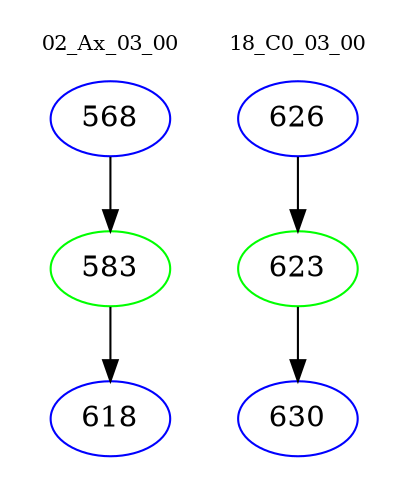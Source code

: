 digraph{
subgraph cluster_0 {
color = white
label = "02_Ax_03_00";
fontsize=10;
T0_568 [label="568", color="blue"]
T0_568 -> T0_583 [color="black"]
T0_583 [label="583", color="green"]
T0_583 -> T0_618 [color="black"]
T0_618 [label="618", color="blue"]
}
subgraph cluster_1 {
color = white
label = "18_C0_03_00";
fontsize=10;
T1_626 [label="626", color="blue"]
T1_626 -> T1_623 [color="black"]
T1_623 [label="623", color="green"]
T1_623 -> T1_630 [color="black"]
T1_630 [label="630", color="blue"]
}
}
